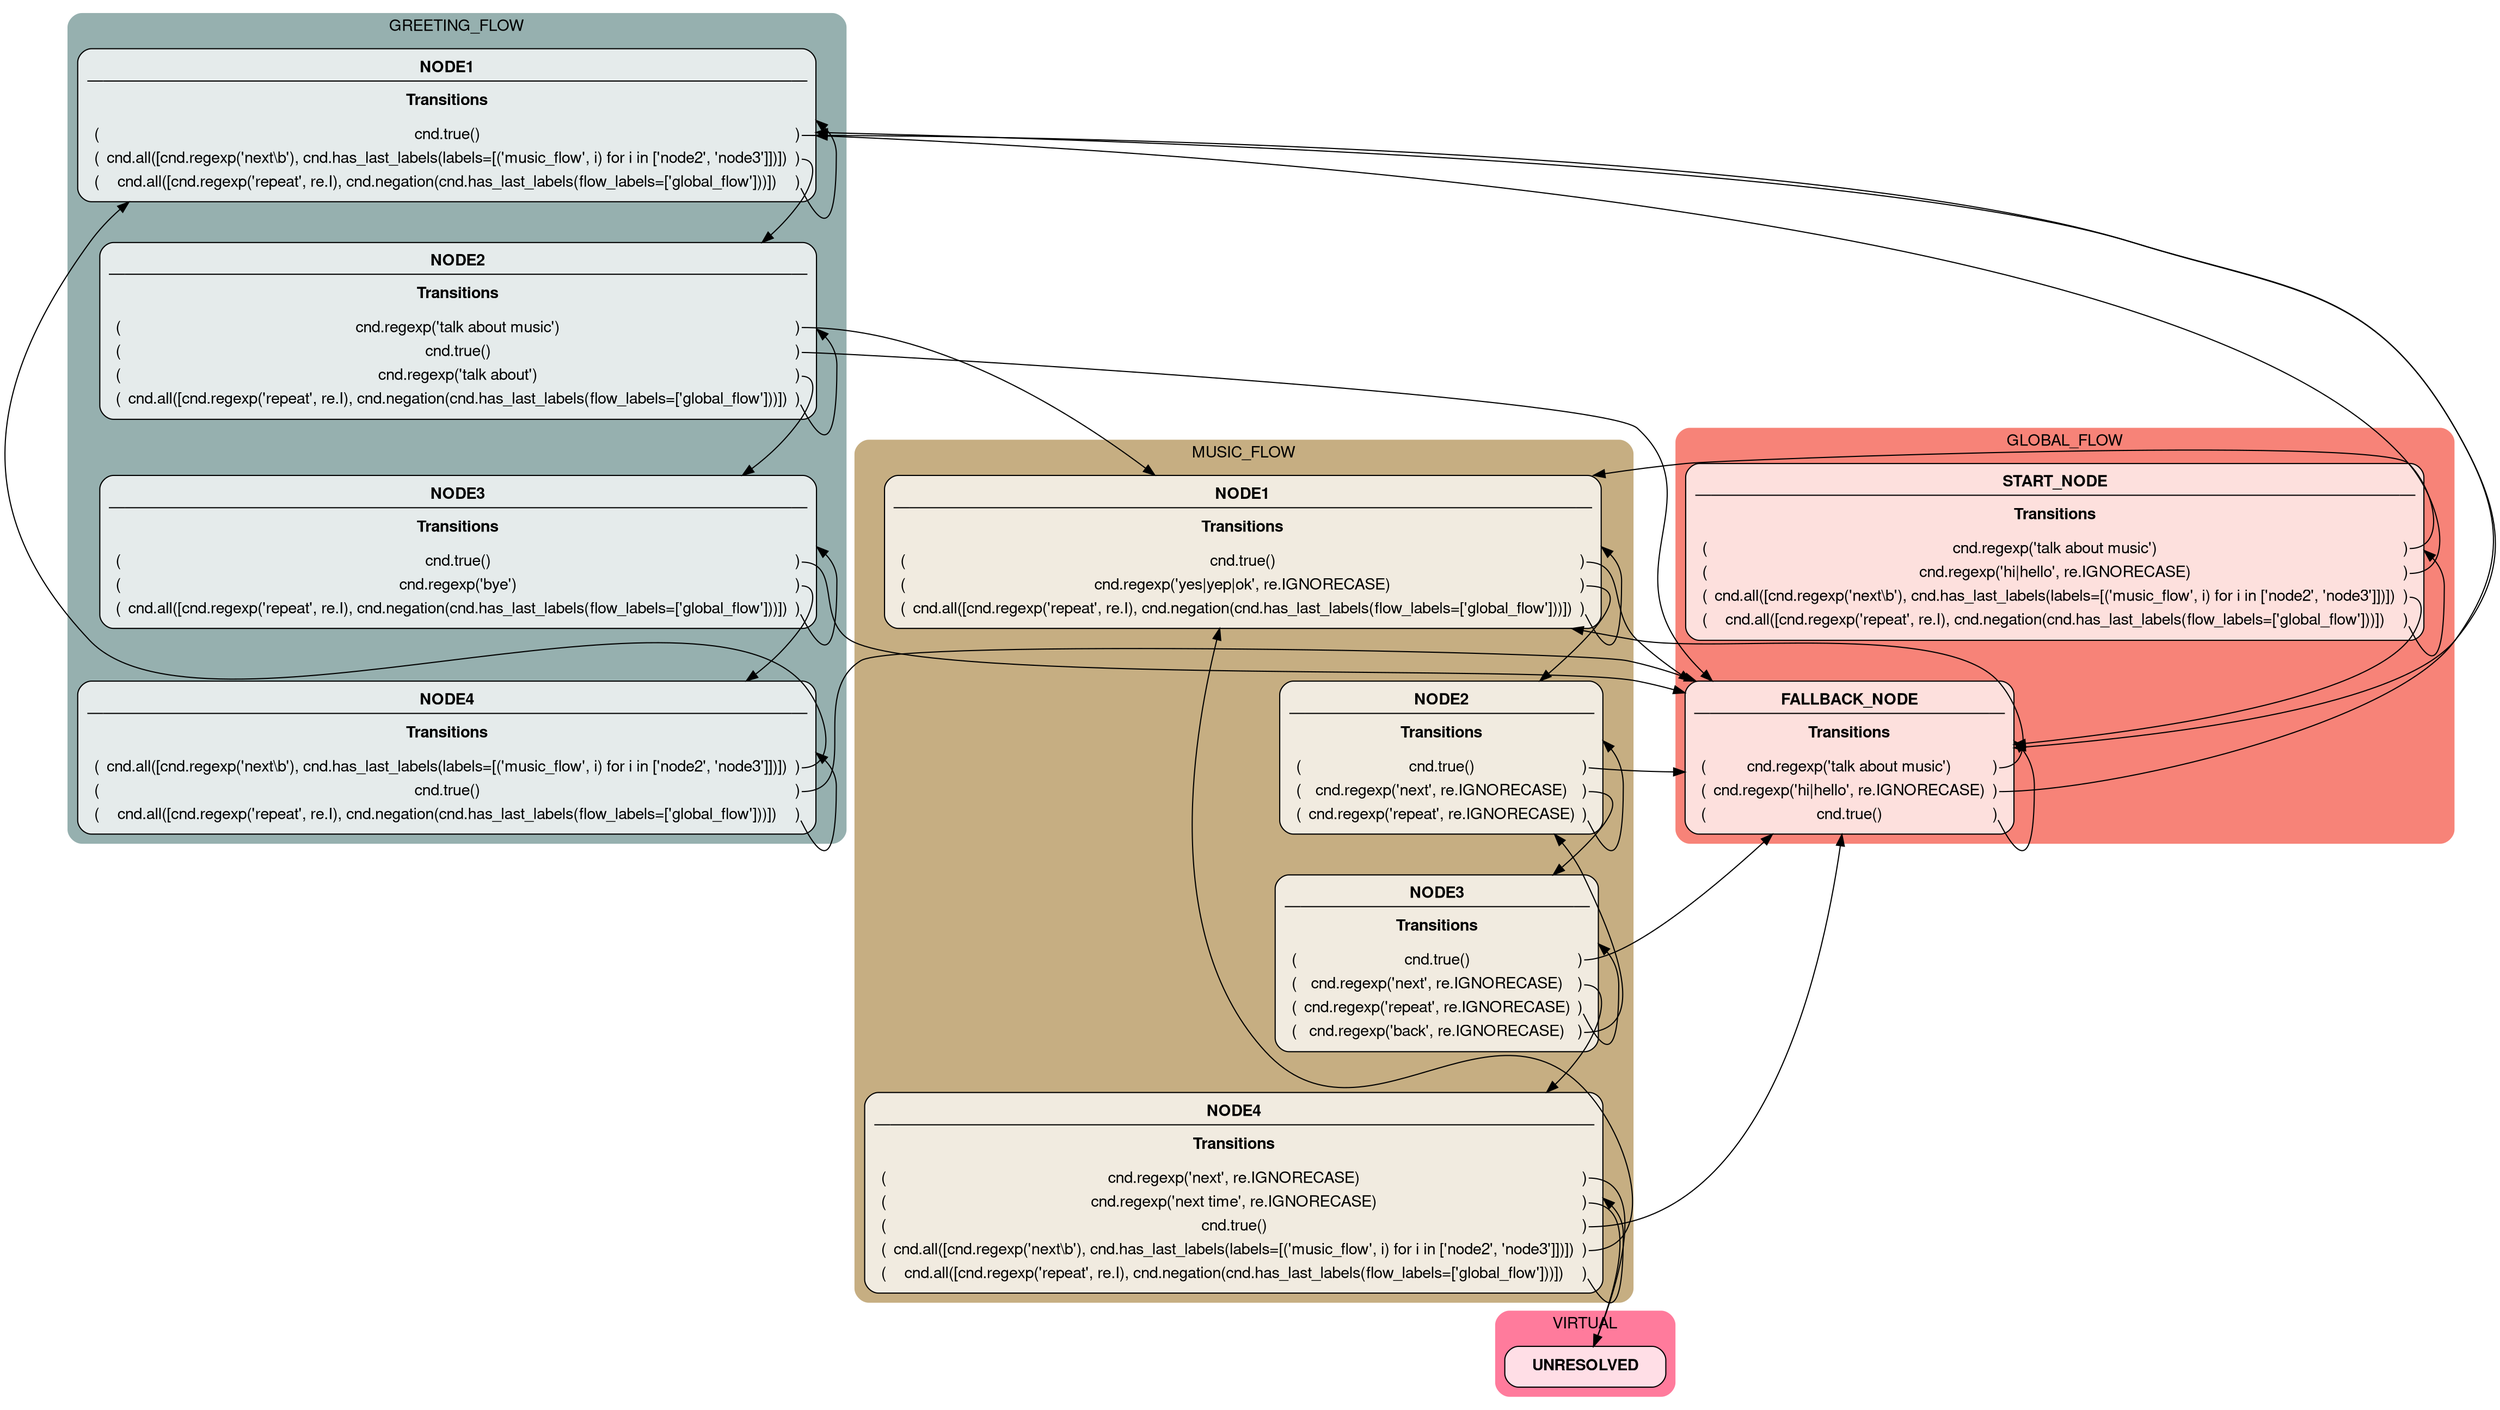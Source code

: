 digraph {
	graph [compound=true,
		fontname="Helvetica,Arial,sans-serif",
		overlap=prism,
		splines=true
	];
	node [fillcolor="#ffffffbf",
		fontname="Helvetica,Arial,sans-serif",
		shape=box,
		style="rounded, filled"
	];
	subgraph "cluster_'greeting_flow'" {
		graph [color="#96b0af",
			label=GREETING_FLOW,
			style="rounded, filled"
		];
		"('NODE', \"'greeting_flow'\", \"'node1'\")"		 [label=<<table border="0" cellborder="0" cellspacing="6" cellpadding="0"><tr><td> <br align="left" /></td><td><b>NODE1</b></td><td> <br align="right" /></td></tr><hr/><tr><td><br align="left" /> <br align="left" /></td><td><b>Transitions</b></td><td> <br align="right" /></td></tr><tr><td>(<br align="left" /></td><td>cnd.true()</td><td port="to_fallback">)<br align="right" /></td></tr><tr><td>(<br align="left" /></td><td>cnd.all([cnd.regexp('next\\b'), cnd.has_last_labels(labels=[('music_flow', i) for i in ['node2', 'node3']])])</td><td port="forward">)<br align="right" /></td></tr><tr><td>(<br align="left" /></td><td>cnd.all([cnd.regexp('repeat', re.I), cnd.negation(cnd.has_last_labels(flow_labels=['global_flow']))])</td><td port="repeat">)<br align="right" /></td></tr></table>>];
		"('NODE', \"'greeting_flow'\", \"'node2'\")"		 [label=<<table border="0" cellborder="0" cellspacing="6" cellpadding="0"><tr><td> <br align="left" /></td><td><b>NODE2</b></td><td> <br align="right" /></td></tr><hr/><tr><td><br align="left" /> <br align="left" /></td><td><b>Transitions</b></td><td> <br align="right" /></td></tr><tr><td>(<br align="left" /></td><td>cnd.regexp('talk about music')</td><td port="('music_flow', 'node1')">)<br align="right" /></td></tr><tr><td>(<br align="left" /></td><td>cnd.true()</td><td port="to_fallback">)<br align="right" /></td></tr><tr><td>(<br align="left" /></td><td>cnd.regexp('talk about')</td><td port="forward">)<br align="right" /></td></tr><tr><td>(<br align="left" /></td><td>cnd.all([cnd.regexp('repeat', re.I), cnd.negation(cnd.has_last_labels(flow_labels=['global_flow']))])</td><td port="repeat">)<br align="right" /></td></tr></table>>];
		"('NODE', \"'greeting_flow'\", \"'node3'\")"		 [label=<<table border="0" cellborder="0" cellspacing="6" cellpadding="0"><tr><td> <br align="left" /></td><td><b>NODE3</b></td><td> <br align="right" /></td></tr><hr/><tr><td><br align="left" /> <br align="left" /></td><td><b>Transitions</b></td><td> <br align="right" /></td></tr><tr><td>(<br align="left" /></td><td>cnd.true()</td><td port="to_fallback">)<br align="right" /></td></tr><tr><td>(<br align="left" /></td><td>cnd.regexp('bye')</td><td port="forward">)<br align="right" /></td></tr><tr><td>(<br align="left" /></td><td>cnd.all([cnd.regexp('repeat', re.I), cnd.negation(cnd.has_last_labels(flow_labels=['global_flow']))])</td><td port="repeat">)<br align="right" /></td></tr></table>>];
		"('NODE', \"'greeting_flow'\", \"'node4'\")"		 [label=<<table border="0" cellborder="0" cellspacing="6" cellpadding="0"><tr><td> <br align="left" /></td><td><b>NODE4</b></td><td> <br align="right" /></td></tr><hr/><tr><td><br align="left" /> <br align="left" /></td><td><b>Transitions</b></td><td> <br align="right" /></td></tr><tr><td>(<br align="left" /></td><td>cnd.all([cnd.regexp('next\\b'), cnd.has_last_labels(labels=[('music_flow', i) for i in ['node2', 'node3']])])</td><td port="forward">)<br align="right" /></td></tr><tr><td>(<br align="left" /></td><td>cnd.true()</td><td port="to_fallback">)<br align="right" /></td></tr><tr><td>(<br align="left" /></td><td>cnd.all([cnd.regexp('repeat', re.I), cnd.negation(cnd.has_last_labels(flow_labels=['global_flow']))])</td><td port="repeat">)<br align="right" /></td></tr></table>>];
	}
	subgraph "cluster_'music_flow'" {
		graph [color="#c6ae82",
			label=MUSIC_FLOW,
			style="rounded, filled"
		];
		"('NODE', \"'music_flow'\", \"'node1'\")"		 [label=<<table border="0" cellborder="0" cellspacing="6" cellpadding="0"><tr><td> <br align="left" /></td><td><b>NODE1</b></td><td> <br align="right" /></td></tr><hr/><tr><td><br align="left" /> <br align="left" /></td><td><b>Transitions</b></td><td> <br align="right" /></td></tr><tr><td>(<br align="left" /></td><td>cnd.true()</td><td port="to_fallback">)<br align="right" /></td></tr><tr><td>(<br align="left" /></td><td>cnd.regexp('yes|yep|ok', re.IGNORECASE)</td><td port="forward">)<br align="right" /></td></tr><tr><td>(<br align="left" /></td><td>cnd.all([cnd.regexp('repeat', re.I), cnd.negation(cnd.has_last_labels(flow_labels=['global_flow']))])</td><td port="repeat">)<br align="right" /></td></tr></table>>];
		"('NODE', \"'music_flow'\", \"'node2'\")"		 [label=<<table border="0" cellborder="0" cellspacing="6" cellpadding="0"><tr><td> <br align="left" /></td><td><b>NODE2</b></td><td> <br align="right" /></td></tr><hr/><tr><td><br align="left" /> <br align="left" /></td><td><b>Transitions</b></td><td> <br align="right" /></td></tr><tr><td>(<br align="left" /></td><td>cnd.true()</td><td port="to_fallback">)<br align="right" /></td></tr><tr><td>(<br align="left" /></td><td>cnd.regexp('next', re.IGNORECASE)</td><td port="forward">)<br align="right" /></td></tr><tr><td>(<br align="left" /></td><td>cnd.regexp('repeat', re.IGNORECASE)</td><td port="repeat">)<br align="right" /></td></tr></table>>];
		"('NODE', \"'music_flow'\", \"'node3'\")"		 [label=<<table border="0" cellborder="0" cellspacing="6" cellpadding="0"><tr><td> <br align="left" /></td><td><b>NODE3</b></td><td> <br align="right" /></td></tr><hr/><tr><td><br align="left" /> <br align="left" /></td><td><b>Transitions</b></td><td> <br align="right" /></td></tr><tr><td>(<br align="left" /></td><td>cnd.true()</td><td port="to_fallback">)<br align="right" /></td></tr><tr><td>(<br align="left" /></td><td>cnd.regexp('next', re.IGNORECASE)</td><td port="forward">)<br align="right" /></td></tr><tr><td>(<br align="left" /></td><td>cnd.regexp('repeat', re.IGNORECASE)</td><td port="repeat">)<br align="right" /></td></tr><tr><td>(<br align="left" /></td><td>cnd.regexp('back', re.IGNORECASE)</td><td port="backward">)<br align="right" /></td></tr></table>>];
		"('NODE', \"'music_flow'\", \"'node4'\")"		 [label=<<table border="0" cellborder="0" cellspacing="6" cellpadding="0"><tr><td> <br align="left" /></td><td><b>NODE4</b></td><td> <br align="right" /></td></tr><hr/><tr><td><br align="left" /> <br align="left" /></td><td><b>Transitions</b></td><td> <br align="right" /></td></tr><tr><td>(<br align="left" /></td><td>cnd.regexp('next', re.IGNORECASE)</td><td port="transitions.greeting_flow_n2_transition">)<br align="right" /></td></tr><tr><td>(<br align="left" /></td><td>cnd.regexp('next time', re.IGNORECASE)</td><td port="transitions.high_priority_node_transition('greeting_flow', 'node4')">)<br align="right" /></td></tr><tr><td>(<br align="left" /></td><td>cnd.true()</td><td port="to_fallback">)<br align="right" /></td></tr><tr><td>(<br align="left" /></td><td>cnd.all([cnd.regexp('next\\b'), cnd.has_last_labels(labels=[('music_flow', i) for i in ['node2', 'node3']])])</td><td port="forward">)<br align="right" /></td></tr><tr><td>(<br align="left" /></td><td>cnd.all([cnd.regexp('repeat', re.I), cnd.negation(cnd.has_last_labels(flow_labels=['global_flow']))])</td><td port="repeat">)<br align="right" /></td></tr></table>>];
	}
	subgraph "cluster_'global_flow'" {
		graph [color="#f78378",
			label=GLOBAL_FLOW,
			style="rounded, filled"
		];
		"('NODE', \"'global_flow'\", \"'fallback_node'\")"		 [label=<<table border="0" cellborder="0" cellspacing="6" cellpadding="0"><tr><td> <br align="left" /></td><td><b>FALLBACK_NODE</b></td><td> <br align="right" /></td></tr><hr/><tr><td><br align="left" /> <br align="left" /></td><td><b>Transitions</b></td><td> <br align="right" /></td></tr><tr><td>(<br align="left" /></td><td>cnd.regexp('talk about music')</td><td port="('music_flow', 'node1')">)<br align="right" /></td></tr><tr><td>(<br align="left" /></td><td>cnd.regexp('hi|hello', re.IGNORECASE)</td><td port="('greeting_flow', 'node1')">)<br align="right" /></td></tr><tr><td>(<br align="left" /></td><td>cnd.true()</td><td port="repeat">)<br align="right" /></td></tr></table>>];
		"('NODE', \"'global_flow'\", \"'start_node'\")"		 [label=<<table border="0" cellborder="0" cellspacing="6" cellpadding="0"><tr><td> <br align="left" /></td><td><b>START_NODE</b></td><td> <br align="right" /></td></tr><hr/><tr><td><br align="left" /> <br align="left" /></td><td><b>Transitions</b></td><td> <br align="right" /></td></tr><tr><td>(<br align="left" /></td><td>cnd.regexp('talk about music')</td><td port="('music_flow', 'node1')">)<br align="right" /></td></tr><tr><td>(<br align="left" /></td><td>cnd.regexp('hi|hello', re.IGNORECASE)</td><td port="('greeting_flow', 'node1')">)<br align="right" /></td></tr><tr><td>(<br align="left" /></td><td>cnd.all([cnd.regexp('next\\b'), cnd.has_last_labels(labels=[('music_flow', i) for i in ['node2', 'node3']])])</td><td port="forward">)<br align="right" /></td></tr><tr><td>(<br align="left" /></td><td>cnd.all([cnd.regexp('repeat', re.I), cnd.negation(cnd.has_last_labels(flow_labels=['global_flow']))])</td><td port="repeat">)<br align="right" /></td></tr></table>>];
	}
	subgraph cluster_virtual {
		graph [color="#ff7b9c",
			label=VIRTUAL,
			style="rounded, filled"
		];
		"('NONE', 'virtual', 'NONE')"		 [label=<<table border="0" cellborder="0" cellspacing="6" cellpadding="0"><tr><td> <br align="left" /></td><td><b>UNRESOLVED</b></td><td> <br align="right" /></td></tr></table>>];
	}
	"('NODE', \"'greeting_flow'\", \"'node1'\")":repeat -> "('NODE', \"'greeting_flow'\", \"'node1'\")";
	"('NODE', \"'greeting_flow'\", \"'node1'\")":to_fallback -> "('NODE', \"'global_flow'\", \"'fallback_node'\")";
	"('NODE', \"'greeting_flow'\", \"'node1'\")":forward -> "('NODE', \"'greeting_flow'\", \"'node2'\")";
	"('NODE', \"'global_flow'\", \"'fallback_node'\")":"('greeting_flow', 'node1')" -> "('NODE', \"'greeting_flow'\", \"'node1'\")";
	"('NODE', \"'global_flow'\", \"'fallback_node'\")":repeat -> "('NODE', \"'global_flow'\", \"'fallback_node'\")";
	"('NODE', \"'global_flow'\", \"'fallback_node'\")":"('music_flow', 'node1')" -> "('NODE', \"'music_flow'\", \"'node1'\")";
	"('NODE', \"'greeting_flow'\", \"'node2'\")":to_fallback -> "('NODE', \"'global_flow'\", \"'fallback_node'\")";
	"('NODE', \"'greeting_flow'\", \"'node2'\")":repeat -> "('NODE', \"'greeting_flow'\", \"'node2'\")";
	"('NODE', \"'greeting_flow'\", \"'node2'\")":"('music_flow', 'node1')" -> "('NODE', \"'music_flow'\", \"'node1'\")";
	"('NODE', \"'greeting_flow'\", \"'node2'\")":forward -> "('NODE', \"'greeting_flow'\", \"'node3'\")";
	"('NODE', \"'music_flow'\", \"'node1'\")":to_fallback -> "('NODE', \"'global_flow'\", \"'fallback_node'\")";
	"('NODE', \"'music_flow'\", \"'node1'\")":repeat -> "('NODE', \"'music_flow'\", \"'node1'\")";
	"('NODE', \"'music_flow'\", \"'node1'\")":forward -> "('NODE', \"'music_flow'\", \"'node2'\")";
	"('NODE', \"'music_flow'\", \"'node2'\")":to_fallback -> "('NODE', \"'global_flow'\", \"'fallback_node'\")";
	"('NODE', \"'music_flow'\", \"'node2'\")":repeat -> "('NODE', \"'music_flow'\", \"'node2'\")";
	"('NODE', \"'music_flow'\", \"'node2'\")":forward -> "('NODE', \"'music_flow'\", \"'node3'\")";
	"('NODE', \"'global_flow'\", \"'start_node'\")":"('greeting_flow', 'node1')" -> "('NODE', \"'greeting_flow'\", \"'node1'\")";
	"('NODE', \"'global_flow'\", \"'start_node'\")":forward -> "('NODE', \"'global_flow'\", \"'fallback_node'\")";
	"('NODE', \"'global_flow'\", \"'start_node'\")":"('music_flow', 'node1')" -> "('NODE', \"'music_flow'\", \"'node1'\")";
	"('NODE', \"'global_flow'\", \"'start_node'\")":repeat -> "('NODE', \"'global_flow'\", \"'start_node'\")";
	"('NODE', \"'greeting_flow'\", \"'node3'\")":to_fallback -> "('NODE', \"'global_flow'\", \"'fallback_node'\")";
	"('NODE', \"'greeting_flow'\", \"'node3'\")":repeat -> "('NODE', \"'greeting_flow'\", \"'node3'\")";
	"('NODE', \"'greeting_flow'\", \"'node3'\")":forward -> "('NODE', \"'greeting_flow'\", \"'node4'\")";
	"('NODE', \"'greeting_flow'\", \"'node4'\")":forward -> "('NODE', \"'greeting_flow'\", \"'node1'\")";
	"('NODE', \"'greeting_flow'\", \"'node4'\")":to_fallback -> "('NODE', \"'global_flow'\", \"'fallback_node'\")";
	"('NODE', \"'greeting_flow'\", \"'node4'\")":repeat -> "('NODE', \"'greeting_flow'\", \"'node4'\")";
	"('NODE', \"'music_flow'\", \"'node3'\")":to_fallback -> "('NODE', \"'global_flow'\", \"'fallback_node'\")";
	"('NODE', \"'music_flow'\", \"'node3'\")":backward -> "('NODE', \"'music_flow'\", \"'node2'\")";
	"('NODE', \"'music_flow'\", \"'node3'\")":repeat -> "('NODE', \"'music_flow'\", \"'node3'\")";
	"('NODE', \"'music_flow'\", \"'node3'\")":forward -> "('NODE', \"'music_flow'\", \"'node4'\")";
	"('NODE', \"'music_flow'\", \"'node4'\")":to_fallback -> "('NODE', \"'global_flow'\", \"'fallback_node'\")";
	"('NODE', \"'music_flow'\", \"'node4'\")":forward -> "('NODE', \"'music_flow'\", \"'node1'\")";
	"('NODE', \"'music_flow'\", \"'node4'\")":repeat -> "('NODE', \"'music_flow'\", \"'node4'\")";
	"('NODE', \"'music_flow'\", \"'node4'\")":"transitions.greeting_flow_n2_transition" -> "('NONE', 'virtual', 'NONE')";
	"('NODE', \"'music_flow'\", \"'node4'\")":"transitions.high_priority_node_transition('greeting_flow', 'node4')" -> "('NONE', 'virtual', 'NONE')";
}
